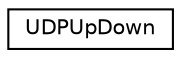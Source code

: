 digraph "Graphical Class Hierarchy"
{
 // LATEX_PDF_SIZE
  edge [fontname="Helvetica",fontsize="10",labelfontname="Helvetica",labelfontsize="10"];
  node [fontname="Helvetica",fontsize="10",shape=record];
  rankdir="LR";
  Node0 [label="UDPUpDown",height=0.2,width=0.4,color="black", fillcolor="white", style="filled",URL="$classUDPUpDown.html",tooltip=" "];
}

